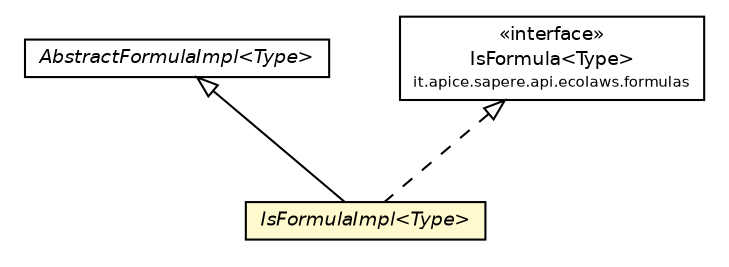 #!/usr/local/bin/dot
#
# Class diagram 
# Generated by UmlGraph version 4.4 (http://www.spinellis.gr/sw/umlgraph)
#

digraph G {
	edge [fontname="Helvetica",fontsize=10,labelfontname="Helvetica",labelfontsize=10];
	node [fontname="Helvetica",fontsize=10,shape=plaintext];
	// it.apice.sapere.api.ecolaws.formulas.impl.IsFormulaImpl<Type>
	c1617 [label=<<table border="0" cellborder="1" cellspacing="0" cellpadding="2" port="p" bgcolor="lemonChiffon" href="./IsFormulaImpl.html">
		<tr><td><table border="0" cellspacing="0" cellpadding="1">
			<tr><td><font face="Helvetica-Oblique"> IsFormulaImpl&lt;Type&gt; </font></td></tr>
		</table></td></tr>
		</table>>, fontname="Helvetica", fontcolor="black", fontsize=9.0];
	//it.apice.sapere.api.ecolaws.formulas.impl.IsFormulaImpl<Type> extends it.apice.sapere.api.ecolaws.formulas.impl.AbstractFormulaImpl<Type>
	c1664:p -> c1617:p [dir=back,arrowtail=empty];
	//it.apice.sapere.api.ecolaws.formulas.impl.IsFormulaImpl<Type> implements it.apice.sapere.api.ecolaws.formulas.IsFormula<Type>
	c1665:p -> c1617:p [dir=back,arrowtail=empty,style=dashed];
	// it.apice.sapere.api.ecolaws.formulas.IsFormula<Type>
	c1665 [label=<<table border="0" cellborder="1" cellspacing="0" cellpadding="2" port="p" href="http://java.sun.com/j2se/1.4.2/docs/api/it/apice/sapere/api/ecolaws/formulas/IsFormula.html">
		<tr><td><table border="0" cellspacing="0" cellpadding="1">
			<tr><td> &laquo;interface&raquo; </td></tr>
			<tr><td> IsFormula&lt;Type&gt; </td></tr>
			<tr><td><font point-size="7.0"> it.apice.sapere.api.ecolaws.formulas </font></td></tr>
		</table></td></tr>
		</table>>, fontname="Helvetica", fontcolor="black", fontsize=9.0];
	// it.apice.sapere.api.ecolaws.formulas.impl.AbstractFormulaImpl<Type>
	c1664 [label=<<table border="0" cellborder="1" cellspacing="0" cellpadding="2" port="p" href="http://java.sun.com/j2se/1.4.2/docs/api/it/apice/sapere/api/ecolaws/formulas/impl/AbstractFormulaImpl.html">
		<tr><td><table border="0" cellspacing="0" cellpadding="1">
			<tr><td><font face="Helvetica-Oblique"> AbstractFormulaImpl&lt;Type&gt; </font></td></tr>
		</table></td></tr>
		</table>>, fontname="Helvetica", fontcolor="black", fontsize=9.0];
}

